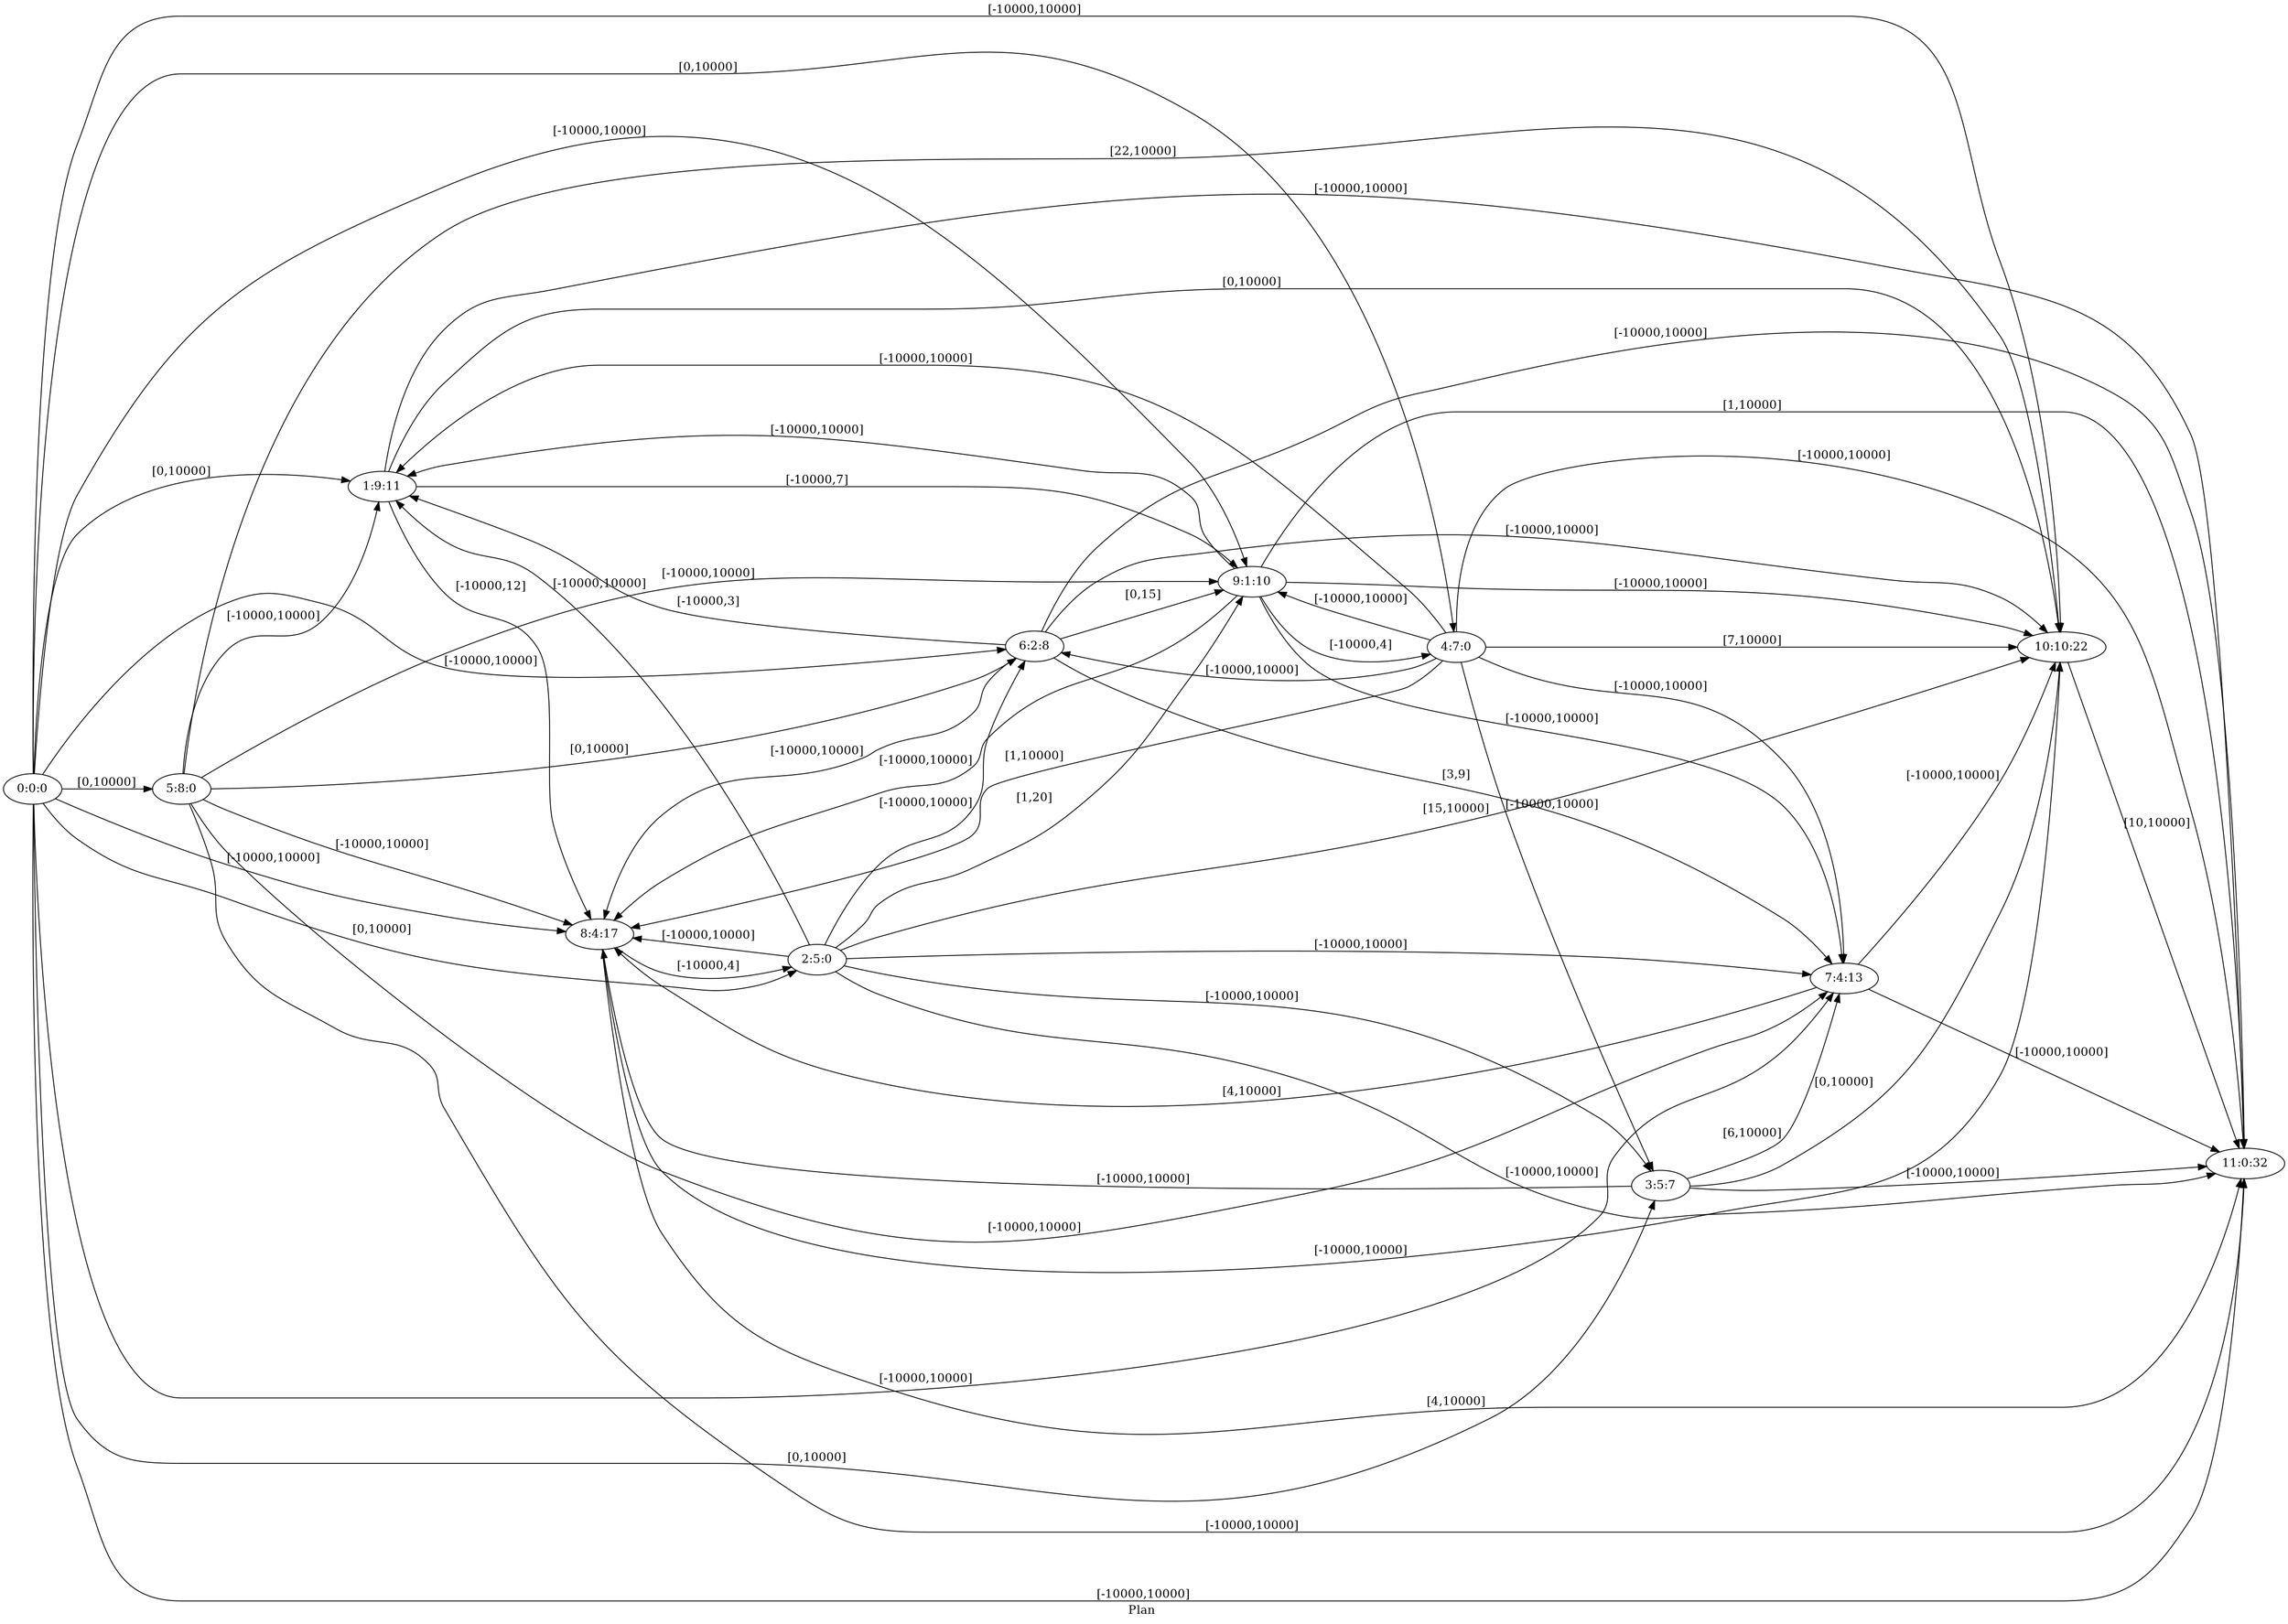 digraph G {
 rankdir = LR;
 nodesep = .45; 
 size = 30;
label="Plan ";
 fldt = 0.56225;
"0:0:0"->"1:9:11"[ label = "[0,10000]"];
"0:0:0"->"2:5:0"[ label = "[0,10000]"];
"0:0:0"->"3:5:7"[ label = "[0,10000]"];
"0:0:0"->"4:7:0"[ label = "[0,10000]"];
"0:0:0"->"5:8:0"[ label = "[0,10000]"];
"0:0:0"->"6:2:8"[ label = "[-10000,10000]"];
"0:0:0"->"7:4:13"[ label = "[-10000,10000]"];
"0:0:0"->"8:4:17"[ label = "[-10000,10000]"];
"0:0:0"->"9:1:10"[ label = "[-10000,10000]"];
"0:0:0"->"10:10:22"[ label = "[-10000,10000]"];
"0:0:0"->"11:0:32"[ label = "[-10000,10000]"];
"1:9:11"->"8:4:17"[ label = "[-10000,12]"];
"1:9:11"->"9:1:10"[ label = "[-10000,7]"];
"1:9:11"->"10:10:22"[ label = "[0,10000]"];
"1:9:11"->"11:0:32"[ label = "[-10000,10000]"];
"2:5:0"->"1:9:11"[ label = "[-10000,10000]"];
"2:5:0"->"3:5:7"[ label = "[-10000,10000]"];
"2:5:0"->"6:2:8"[ label = "[-10000,10000]"];
"2:5:0"->"7:4:13"[ label = "[-10000,10000]"];
"2:5:0"->"8:4:17"[ label = "[-10000,10000]"];
"2:5:0"->"9:1:10"[ label = "[1,20]"];
"2:5:0"->"10:10:22"[ label = "[15,10000]"];
"2:5:0"->"11:0:32"[ label = "[-10000,10000]"];
"3:5:7"->"7:4:13"[ label = "[6,10000]"];
"3:5:7"->"8:4:17"[ label = "[-10000,10000]"];
"3:5:7"->"10:10:22"[ label = "[0,10000]"];
"3:5:7"->"11:0:32"[ label = "[-10000,10000]"];
"4:7:0"->"1:9:11"[ label = "[-10000,10000]"];
"4:7:0"->"3:5:7"[ label = "[-10000,10000]"];
"4:7:0"->"6:2:8"[ label = "[-10000,10000]"];
"4:7:0"->"7:4:13"[ label = "[-10000,10000]"];
"4:7:0"->"8:4:17"[ label = "[1,10000]"];
"4:7:0"->"9:1:10"[ label = "[-10000,10000]"];
"4:7:0"->"10:10:22"[ label = "[7,10000]"];
"4:7:0"->"11:0:32"[ label = "[-10000,10000]"];
"5:8:0"->"1:9:11"[ label = "[-10000,10000]"];
"5:8:0"->"6:2:8"[ label = "[0,10000]"];
"5:8:0"->"7:4:13"[ label = "[-10000,10000]"];
"5:8:0"->"8:4:17"[ label = "[-10000,10000]"];
"5:8:0"->"9:1:10"[ label = "[-10000,10000]"];
"5:8:0"->"10:10:22"[ label = "[22,10000]"];
"5:8:0"->"11:0:32"[ label = "[-10000,10000]"];
"6:2:8"->"1:9:11"[ label = "[-10000,3]"];
"6:2:8"->"7:4:13"[ label = "[3,9]"];
"6:2:8"->"8:4:17"[ label = "[-10000,10000]"];
"6:2:8"->"9:1:10"[ label = "[0,15]"];
"6:2:8"->"10:10:22"[ label = "[-10000,10000]"];
"6:2:8"->"11:0:32"[ label = "[-10000,10000]"];
"7:4:13"->"8:4:17"[ label = "[4,10000]"];
"7:4:13"->"10:10:22"[ label = "[-10000,10000]"];
"7:4:13"->"11:0:32"[ label = "[-10000,10000]"];
"8:4:17"->"2:5:0"[ label = "[-10000,4]"];
"8:4:17"->"10:10:22"[ label = "[-10000,10000]"];
"8:4:17"->"11:0:32"[ label = "[4,10000]"];
"9:1:10"->"1:9:11"[ label = "[-10000,10000]"];
"9:1:10"->"4:7:0"[ label = "[-10000,4]"];
"9:1:10"->"7:4:13"[ label = "[-10000,10000]"];
"9:1:10"->"8:4:17"[ label = "[-10000,10000]"];
"9:1:10"->"10:10:22"[ label = "[-10000,10000]"];
"9:1:10"->"11:0:32"[ label = "[1,10000]"];
"10:10:22"->"11:0:32"[ label = "[10,10000]"];
}

